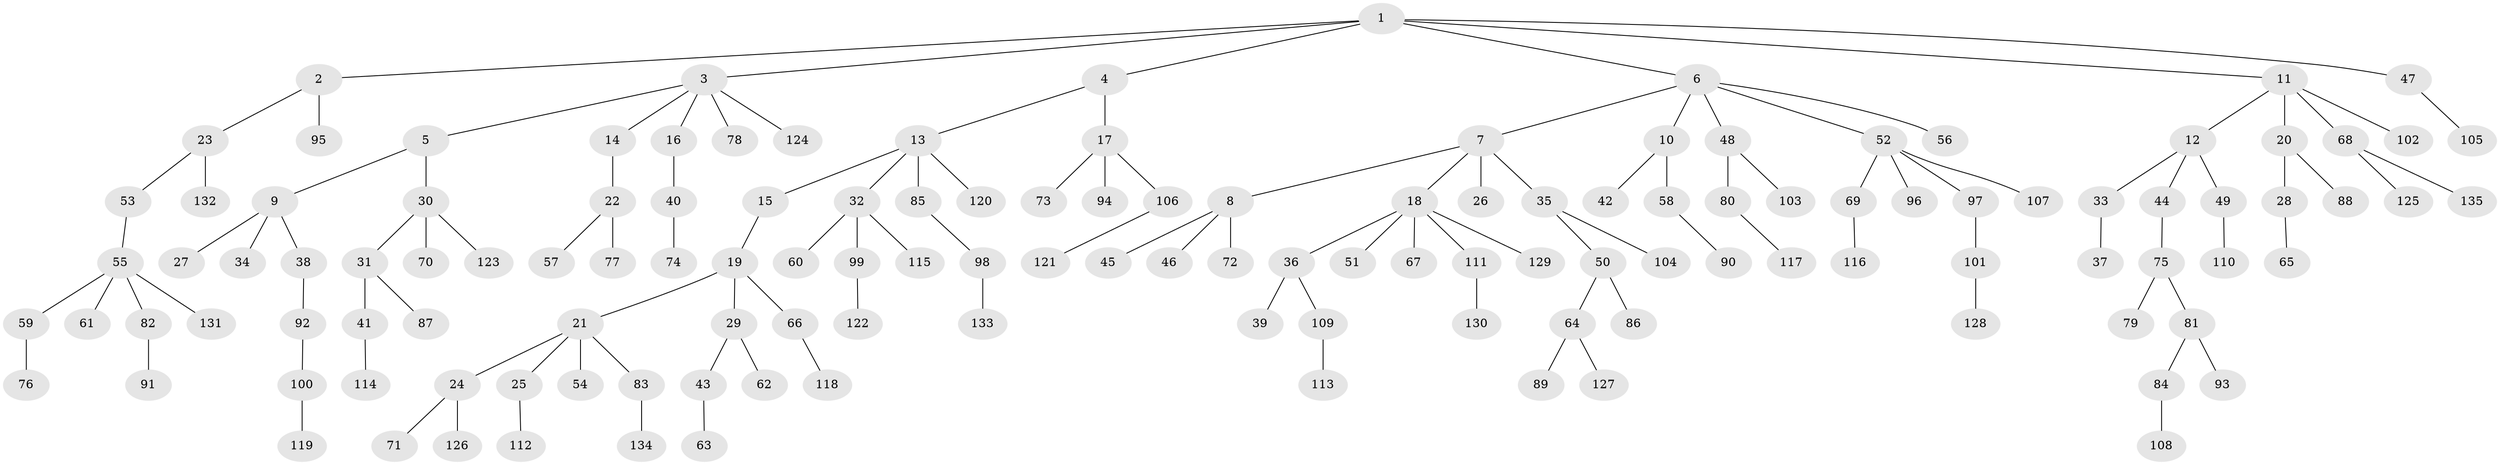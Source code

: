 // coarse degree distribution, {7: 0.014285714285714285, 2: 0.3142857142857143, 3: 0.12857142857142856, 5: 0.014285714285714285, 4: 0.08571428571428572, 1: 0.44285714285714284}
// Generated by graph-tools (version 1.1) at 2025/51/03/04/25 22:51:50]
// undirected, 135 vertices, 134 edges
graph export_dot {
  node [color=gray90,style=filled];
  1;
  2;
  3;
  4;
  5;
  6;
  7;
  8;
  9;
  10;
  11;
  12;
  13;
  14;
  15;
  16;
  17;
  18;
  19;
  20;
  21;
  22;
  23;
  24;
  25;
  26;
  27;
  28;
  29;
  30;
  31;
  32;
  33;
  34;
  35;
  36;
  37;
  38;
  39;
  40;
  41;
  42;
  43;
  44;
  45;
  46;
  47;
  48;
  49;
  50;
  51;
  52;
  53;
  54;
  55;
  56;
  57;
  58;
  59;
  60;
  61;
  62;
  63;
  64;
  65;
  66;
  67;
  68;
  69;
  70;
  71;
  72;
  73;
  74;
  75;
  76;
  77;
  78;
  79;
  80;
  81;
  82;
  83;
  84;
  85;
  86;
  87;
  88;
  89;
  90;
  91;
  92;
  93;
  94;
  95;
  96;
  97;
  98;
  99;
  100;
  101;
  102;
  103;
  104;
  105;
  106;
  107;
  108;
  109;
  110;
  111;
  112;
  113;
  114;
  115;
  116;
  117;
  118;
  119;
  120;
  121;
  122;
  123;
  124;
  125;
  126;
  127;
  128;
  129;
  130;
  131;
  132;
  133;
  134;
  135;
  1 -- 2;
  1 -- 3;
  1 -- 4;
  1 -- 6;
  1 -- 11;
  1 -- 47;
  2 -- 23;
  2 -- 95;
  3 -- 5;
  3 -- 14;
  3 -- 16;
  3 -- 78;
  3 -- 124;
  4 -- 13;
  4 -- 17;
  5 -- 9;
  5 -- 30;
  6 -- 7;
  6 -- 10;
  6 -- 48;
  6 -- 52;
  6 -- 56;
  7 -- 8;
  7 -- 18;
  7 -- 26;
  7 -- 35;
  8 -- 45;
  8 -- 46;
  8 -- 72;
  9 -- 27;
  9 -- 34;
  9 -- 38;
  10 -- 42;
  10 -- 58;
  11 -- 12;
  11 -- 20;
  11 -- 68;
  11 -- 102;
  12 -- 33;
  12 -- 44;
  12 -- 49;
  13 -- 15;
  13 -- 32;
  13 -- 85;
  13 -- 120;
  14 -- 22;
  15 -- 19;
  16 -- 40;
  17 -- 73;
  17 -- 94;
  17 -- 106;
  18 -- 36;
  18 -- 51;
  18 -- 67;
  18 -- 111;
  18 -- 129;
  19 -- 21;
  19 -- 29;
  19 -- 66;
  20 -- 28;
  20 -- 88;
  21 -- 24;
  21 -- 25;
  21 -- 54;
  21 -- 83;
  22 -- 57;
  22 -- 77;
  23 -- 53;
  23 -- 132;
  24 -- 71;
  24 -- 126;
  25 -- 112;
  28 -- 65;
  29 -- 43;
  29 -- 62;
  30 -- 31;
  30 -- 70;
  30 -- 123;
  31 -- 41;
  31 -- 87;
  32 -- 60;
  32 -- 99;
  32 -- 115;
  33 -- 37;
  35 -- 50;
  35 -- 104;
  36 -- 39;
  36 -- 109;
  38 -- 92;
  40 -- 74;
  41 -- 114;
  43 -- 63;
  44 -- 75;
  47 -- 105;
  48 -- 80;
  48 -- 103;
  49 -- 110;
  50 -- 64;
  50 -- 86;
  52 -- 69;
  52 -- 96;
  52 -- 97;
  52 -- 107;
  53 -- 55;
  55 -- 59;
  55 -- 61;
  55 -- 82;
  55 -- 131;
  58 -- 90;
  59 -- 76;
  64 -- 89;
  64 -- 127;
  66 -- 118;
  68 -- 125;
  68 -- 135;
  69 -- 116;
  75 -- 79;
  75 -- 81;
  80 -- 117;
  81 -- 84;
  81 -- 93;
  82 -- 91;
  83 -- 134;
  84 -- 108;
  85 -- 98;
  92 -- 100;
  97 -- 101;
  98 -- 133;
  99 -- 122;
  100 -- 119;
  101 -- 128;
  106 -- 121;
  109 -- 113;
  111 -- 130;
}
